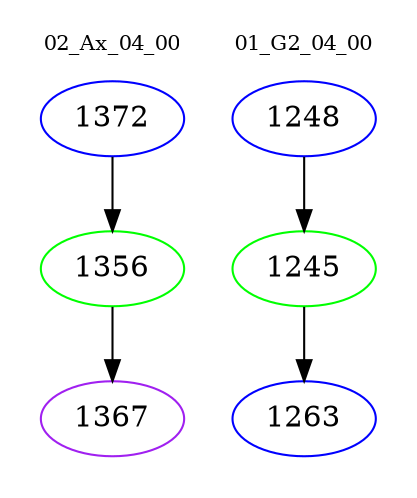 digraph{
subgraph cluster_0 {
color = white
label = "02_Ax_04_00";
fontsize=10;
T0_1372 [label="1372", color="blue"]
T0_1372 -> T0_1356 [color="black"]
T0_1356 [label="1356", color="green"]
T0_1356 -> T0_1367 [color="black"]
T0_1367 [label="1367", color="purple"]
}
subgraph cluster_1 {
color = white
label = "01_G2_04_00";
fontsize=10;
T1_1248 [label="1248", color="blue"]
T1_1248 -> T1_1245 [color="black"]
T1_1245 [label="1245", color="green"]
T1_1245 -> T1_1263 [color="black"]
T1_1263 [label="1263", color="blue"]
}
}
